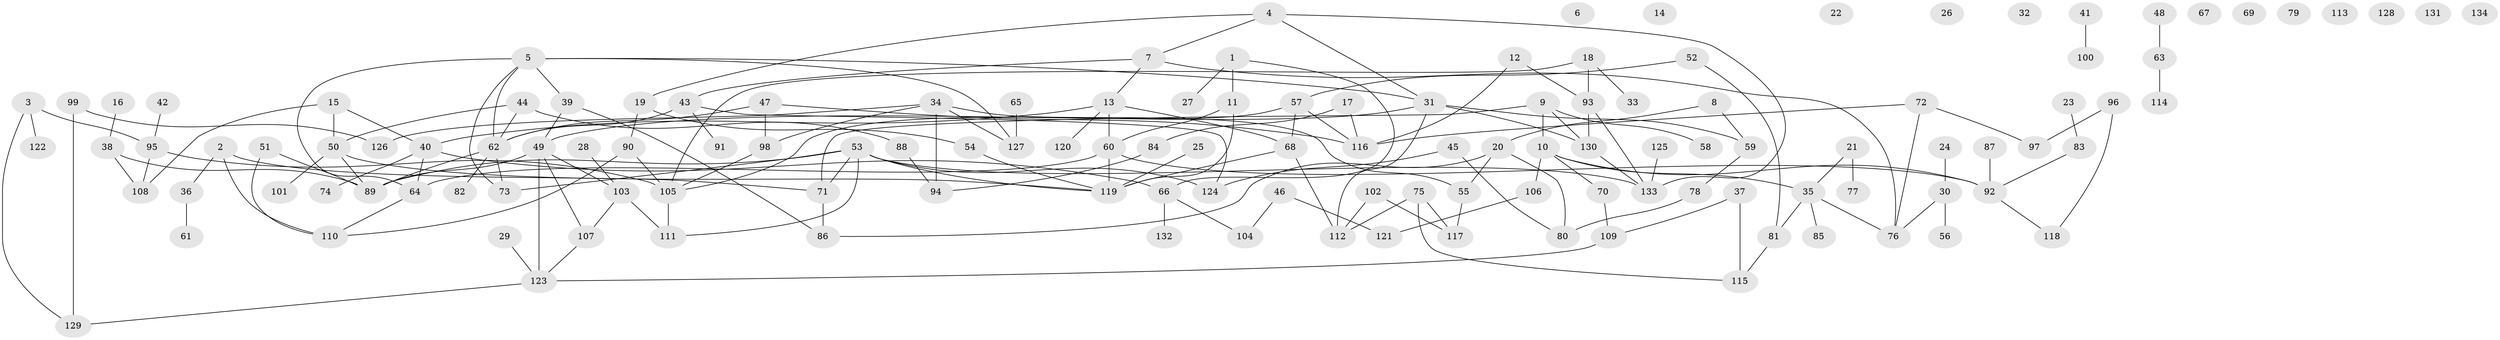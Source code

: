 // coarse degree distribution, {3: 0.2647058823529412, 2: 0.16176470588235295, 6: 0.08823529411764706, 10: 0.014705882352941176, 1: 0.1323529411764706, 5: 0.029411764705882353, 7: 0.029411764705882353, 4: 0.25, 8: 0.014705882352941176, 9: 0.014705882352941176}
// Generated by graph-tools (version 1.1) at 2025/35/03/04/25 23:35:46]
// undirected, 134 vertices, 175 edges
graph export_dot {
  node [color=gray90,style=filled];
  1;
  2;
  3;
  4;
  5;
  6;
  7;
  8;
  9;
  10;
  11;
  12;
  13;
  14;
  15;
  16;
  17;
  18;
  19;
  20;
  21;
  22;
  23;
  24;
  25;
  26;
  27;
  28;
  29;
  30;
  31;
  32;
  33;
  34;
  35;
  36;
  37;
  38;
  39;
  40;
  41;
  42;
  43;
  44;
  45;
  46;
  47;
  48;
  49;
  50;
  51;
  52;
  53;
  54;
  55;
  56;
  57;
  58;
  59;
  60;
  61;
  62;
  63;
  64;
  65;
  66;
  67;
  68;
  69;
  70;
  71;
  72;
  73;
  74;
  75;
  76;
  77;
  78;
  79;
  80;
  81;
  82;
  83;
  84;
  85;
  86;
  87;
  88;
  89;
  90;
  91;
  92;
  93;
  94;
  95;
  96;
  97;
  98;
  99;
  100;
  101;
  102;
  103;
  104;
  105;
  106;
  107;
  108;
  109;
  110;
  111;
  112;
  113;
  114;
  115;
  116;
  117;
  118;
  119;
  120;
  121;
  122;
  123;
  124;
  125;
  126;
  127;
  128;
  129;
  130;
  131;
  132;
  133;
  134;
  1 -- 11;
  1 -- 27;
  1 -- 66;
  2 -- 36;
  2 -- 71;
  2 -- 110;
  3 -- 95;
  3 -- 122;
  3 -- 129;
  4 -- 7;
  4 -- 19;
  4 -- 31;
  4 -- 133;
  5 -- 31;
  5 -- 39;
  5 -- 62;
  5 -- 64;
  5 -- 73;
  5 -- 127;
  7 -- 13;
  7 -- 43;
  7 -- 76;
  8 -- 20;
  8 -- 59;
  9 -- 10;
  9 -- 58;
  9 -- 71;
  9 -- 130;
  10 -- 35;
  10 -- 70;
  10 -- 92;
  10 -- 106;
  11 -- 60;
  11 -- 119;
  12 -- 93;
  12 -- 116;
  13 -- 40;
  13 -- 60;
  13 -- 68;
  13 -- 120;
  15 -- 40;
  15 -- 50;
  15 -- 108;
  16 -- 38;
  17 -- 84;
  17 -- 116;
  18 -- 33;
  18 -- 93;
  18 -- 105;
  19 -- 54;
  19 -- 90;
  20 -- 55;
  20 -- 80;
  20 -- 86;
  21 -- 35;
  21 -- 77;
  23 -- 83;
  24 -- 30;
  25 -- 119;
  28 -- 103;
  29 -- 123;
  30 -- 56;
  30 -- 76;
  31 -- 49;
  31 -- 59;
  31 -- 112;
  31 -- 130;
  34 -- 55;
  34 -- 94;
  34 -- 98;
  34 -- 126;
  34 -- 127;
  35 -- 76;
  35 -- 81;
  35 -- 85;
  36 -- 61;
  37 -- 109;
  37 -- 115;
  38 -- 89;
  38 -- 108;
  39 -- 49;
  39 -- 86;
  40 -- 64;
  40 -- 66;
  40 -- 74;
  41 -- 100;
  42 -- 95;
  43 -- 62;
  43 -- 91;
  43 -- 124;
  44 -- 50;
  44 -- 62;
  44 -- 88;
  45 -- 80;
  45 -- 124;
  46 -- 104;
  46 -- 121;
  47 -- 62;
  47 -- 98;
  47 -- 116;
  48 -- 63;
  49 -- 89;
  49 -- 103;
  49 -- 107;
  49 -- 123;
  50 -- 89;
  50 -- 101;
  50 -- 119;
  51 -- 89;
  51 -- 110;
  52 -- 57;
  52 -- 81;
  53 -- 71;
  53 -- 73;
  53 -- 89;
  53 -- 111;
  53 -- 119;
  53 -- 124;
  53 -- 133;
  54 -- 119;
  55 -- 117;
  57 -- 68;
  57 -- 105;
  57 -- 116;
  59 -- 78;
  60 -- 64;
  60 -- 92;
  60 -- 119;
  62 -- 73;
  62 -- 82;
  62 -- 89;
  63 -- 114;
  64 -- 110;
  65 -- 127;
  66 -- 104;
  66 -- 132;
  68 -- 112;
  68 -- 119;
  70 -- 109;
  71 -- 86;
  72 -- 76;
  72 -- 97;
  72 -- 116;
  75 -- 112;
  75 -- 115;
  75 -- 117;
  78 -- 80;
  81 -- 115;
  83 -- 92;
  84 -- 94;
  87 -- 92;
  88 -- 94;
  90 -- 105;
  90 -- 110;
  92 -- 118;
  93 -- 130;
  93 -- 133;
  95 -- 105;
  95 -- 108;
  96 -- 97;
  96 -- 118;
  98 -- 105;
  99 -- 126;
  99 -- 129;
  102 -- 112;
  102 -- 117;
  103 -- 107;
  103 -- 111;
  105 -- 111;
  106 -- 121;
  107 -- 123;
  109 -- 123;
  123 -- 129;
  125 -- 133;
  130 -- 133;
}

